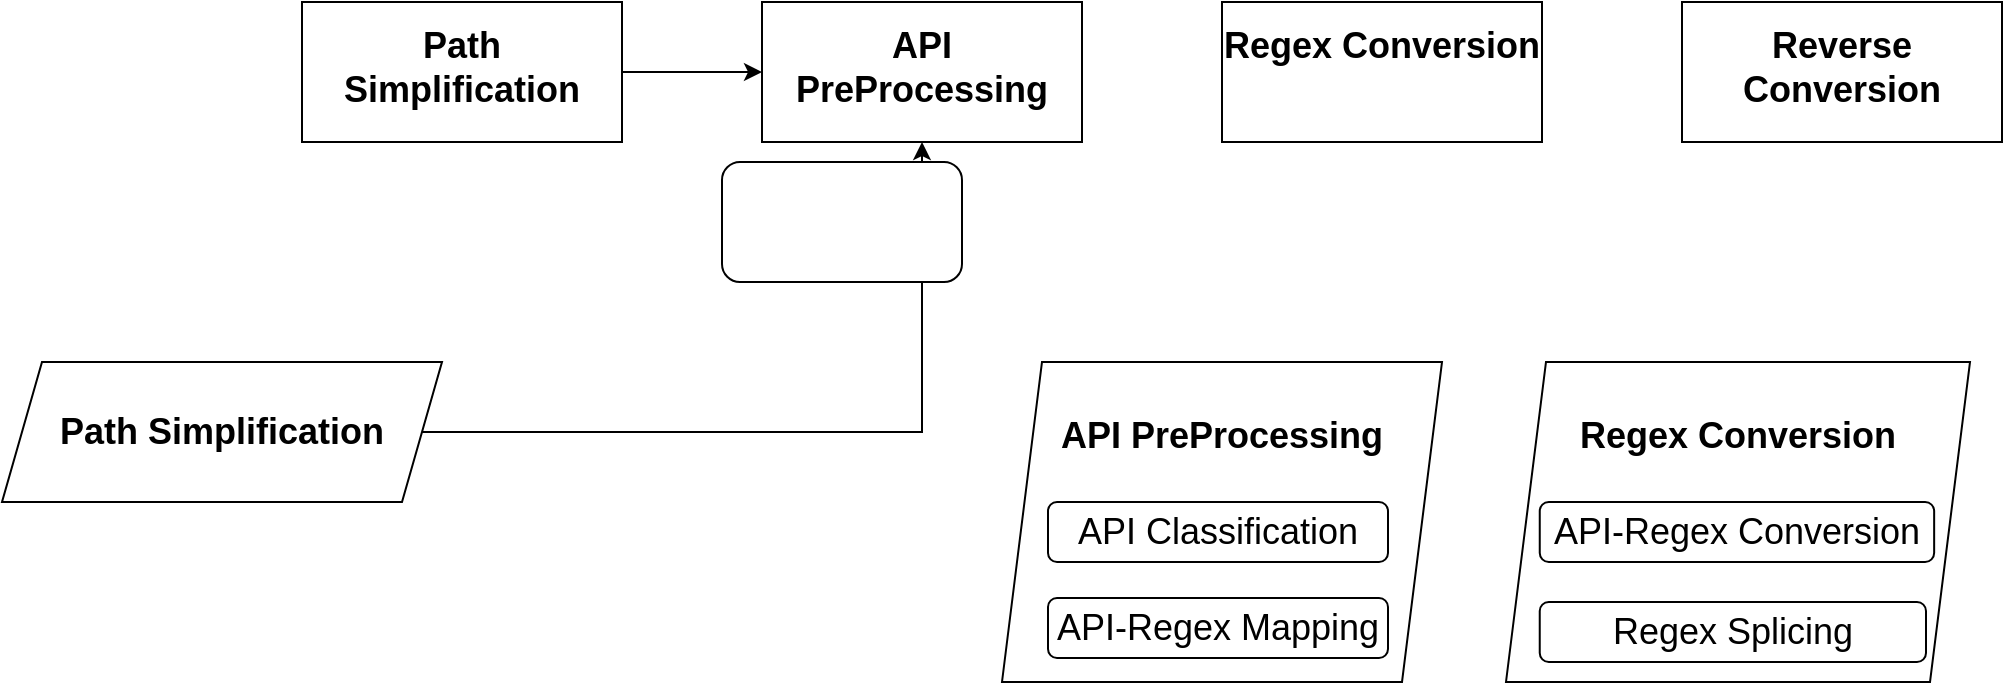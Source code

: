 <mxfile version="16.6.1" type="github">
  <diagram name="Page-1" id="929967ad-93f9-6ef4-fab6-5d389245f69c">
    <mxGraphModel dx="1929" dy="1106" grid="1" gridSize="10" guides="1" tooltips="1" connect="1" arrows="1" fold="1" page="1" pageScale="1.5" pageWidth="1169" pageHeight="826" background="none" math="0" shadow="0">
      <root>
        <mxCell id="0" style=";html=1;" />
        <mxCell id="1" style=";html=1;" parent="0" />
        <mxCell id="1672d66443f91eb5-13" style="edgeStyle=orthogonalEdgeStyle;rounded=0;html=1;jettySize=auto;orthogonalLoop=1;endArrow=circlePlus;endFill=0;" parent="1" source="1672d66443f91eb5-4" edge="1">
          <mxGeometry relative="1" as="geometry">
            <Array as="points">
              <mxPoint x="477" y="485" />
              <mxPoint x="517" y="485" />
            </Array>
            <mxPoint x="517" y="445.0" as="targetPoint" />
          </mxGeometry>
        </mxCell>
        <mxCell id="1672d66443f91eb5-15" style="edgeStyle=orthogonalEdgeStyle;rounded=0;html=1;endArrow=circlePlus;endFill=0;jettySize=auto;orthogonalLoop=1;" parent="1" source="1672d66443f91eb5-5" edge="1">
          <mxGeometry relative="1" as="geometry">
            <Array as="points">
              <mxPoint x="717" y="485" />
              <mxPoint x="517" y="485" />
            </Array>
            <mxPoint x="517" y="445.0" as="targetPoint" />
          </mxGeometry>
        </mxCell>
        <mxCell id="1672d66443f91eb5-16" style="edgeStyle=orthogonalEdgeStyle;rounded=0;html=1;endArrow=circlePlus;endFill=0;jettySize=auto;orthogonalLoop=1;entryX=0.25;entryY=1;" parent="1" source="1672d66443f91eb5-7" edge="1">
          <mxGeometry relative="1" as="geometry">
            <Array as="points">
              <mxPoint x="627" y="635" />
              <mxPoint x="677" y="635" />
            </Array>
            <mxPoint x="677" y="605.0" as="targetPoint" />
          </mxGeometry>
        </mxCell>
        <mxCell id="1672d66443f91eb5-17" style="edgeStyle=orthogonalEdgeStyle;rounded=0;html=1;endArrow=circlePlus;endFill=0;jettySize=auto;orthogonalLoop=1;entryX=0.5;entryY=1;" parent="1" source="1672d66443f91eb5-8" edge="1">
          <mxGeometry relative="1" as="geometry">
            <Array as="points">
              <mxPoint x="817" y="635" />
              <mxPoint x="717" y="635" />
            </Array>
            <mxPoint x="717" y="605.0" as="targetPoint" />
          </mxGeometry>
        </mxCell>
        <mxCell id="cCspnFSM4ksfWUjLRAov-4" style="edgeStyle=orthogonalEdgeStyle;rounded=0;orthogonalLoop=1;jettySize=auto;html=1;entryX=0;entryY=0.5;entryDx=0;entryDy=0;fontSize=18;" edge="1" parent="1" source="1672d66443f91eb5-9" target="cCspnFSM4ksfWUjLRAov-1">
          <mxGeometry relative="1" as="geometry" />
        </mxCell>
        <mxCell id="1672d66443f91eb5-9" value="&lt;p&gt;&lt;font style=&quot;font-size: 18px&quot;&gt;Path Simplification&lt;/font&gt;&lt;/p&gt;" style="shape=rect;html=1;overflow=fill;whiteSpace=wrap;align=center;fontStyle=1" parent="1" vertex="1">
          <mxGeometry x="410" y="290" width="160" height="70" as="geometry" />
        </mxCell>
        <mxCell id="cCspnFSM4ksfWUjLRAov-1" value="&lt;p&gt;&lt;font style=&quot;font-size: 18px&quot;&gt;API PreProcessing&lt;/font&gt;&lt;/p&gt;" style="shape=rect;html=1;overflow=fill;whiteSpace=wrap;align=center;fontStyle=1" vertex="1" parent="1">
          <mxGeometry x="640" y="290" width="160" height="70" as="geometry" />
        </mxCell>
        <mxCell id="cCspnFSM4ksfWUjLRAov-2" value="&lt;p&gt;&lt;font style=&quot;font-size: 18px&quot;&gt;Regex Conversion&lt;/font&gt;&lt;/p&gt;" style="shape=rect;html=1;overflow=fill;whiteSpace=wrap;align=center;fontStyle=1" vertex="1" parent="1">
          <mxGeometry x="870" y="290" width="160" height="70" as="geometry" />
        </mxCell>
        <mxCell id="cCspnFSM4ksfWUjLRAov-3" value="&lt;p&gt;&lt;font style=&quot;font-size: 18px&quot;&gt;Reverse Conversion&lt;/font&gt;&lt;/p&gt;" style="shape=rect;html=1;overflow=fill;whiteSpace=wrap;align=center;fontStyle=1" vertex="1" parent="1">
          <mxGeometry x="1100" y="290" width="160" height="70" as="geometry" />
        </mxCell>
        <mxCell id="cCspnFSM4ksfWUjLRAov-6" style="edgeStyle=orthogonalEdgeStyle;rounded=0;orthogonalLoop=1;jettySize=auto;html=1;fontSize=18;entryX=0.5;entryY=1;entryDx=0;entryDy=0;" edge="1" parent="1" source="cCspnFSM4ksfWUjLRAov-5" target="cCspnFSM4ksfWUjLRAov-1">
          <mxGeometry relative="1" as="geometry">
            <mxPoint x="490" y="360.0" as="targetPoint" />
          </mxGeometry>
        </mxCell>
        <mxCell id="cCspnFSM4ksfWUjLRAov-5" value="&lt;span style=&quot;font-weight: 700&quot;&gt;Path Simplification&lt;/span&gt;" style="shape=parallelogram;perimeter=parallelogramPerimeter;whiteSpace=wrap;html=1;fixedSize=1;fontSize=18;" vertex="1" parent="1">
          <mxGeometry x="260" y="470" width="220" height="70" as="geometry" />
        </mxCell>
        <mxCell id="cCspnFSM4ksfWUjLRAov-9" value="" style="rounded=1;whiteSpace=wrap;html=1;fontSize=18;" vertex="1" parent="1">
          <mxGeometry x="620" y="370" width="120" height="60" as="geometry" />
        </mxCell>
        <mxCell id="cCspnFSM4ksfWUjLRAov-12" value="" style="group" vertex="1" connectable="0" parent="1">
          <mxGeometry x="760" y="470" width="220" height="160" as="geometry" />
        </mxCell>
        <mxCell id="cCspnFSM4ksfWUjLRAov-13" value="" style="group" vertex="1" connectable="0" parent="cCspnFSM4ksfWUjLRAov-12">
          <mxGeometry width="220" height="160" as="geometry" />
        </mxCell>
        <mxCell id="cCspnFSM4ksfWUjLRAov-7" value="&lt;span style=&quot;font-weight: 700&quot;&gt;&lt;br&gt;API PreProcessing&lt;br&gt;&lt;br&gt;&lt;br&gt;&lt;br&gt;&lt;br&gt;&lt;/span&gt;&lt;br&gt;" style="shape=parallelogram;perimeter=parallelogramPerimeter;whiteSpace=wrap;html=1;fixedSize=1;fontSize=18;" vertex="1" parent="cCspnFSM4ksfWUjLRAov-13">
          <mxGeometry width="220" height="160" as="geometry" />
        </mxCell>
        <mxCell id="cCspnFSM4ksfWUjLRAov-10" value="API Classification" style="rounded=1;whiteSpace=wrap;html=1;fontSize=18;" vertex="1" parent="cCspnFSM4ksfWUjLRAov-13">
          <mxGeometry x="23" y="70" width="170" height="30" as="geometry" />
        </mxCell>
        <mxCell id="cCspnFSM4ksfWUjLRAov-11" value="API-Regex Mapping" style="rounded=1;whiteSpace=wrap;html=1;fontSize=18;" vertex="1" parent="cCspnFSM4ksfWUjLRAov-13">
          <mxGeometry x="23" y="118" width="170" height="30" as="geometry" />
        </mxCell>
        <mxCell id="cCspnFSM4ksfWUjLRAov-14" value="" style="group" vertex="1" connectable="0" parent="1">
          <mxGeometry x="1020" y="470" width="232" height="160" as="geometry" />
        </mxCell>
        <mxCell id="cCspnFSM4ksfWUjLRAov-15" value="" style="group" vertex="1" connectable="0" parent="cCspnFSM4ksfWUjLRAov-14">
          <mxGeometry x="-8" width="232.0" height="160" as="geometry" />
        </mxCell>
        <mxCell id="cCspnFSM4ksfWUjLRAov-16" value="&lt;b&gt;&lt;br&gt;Regex Conversion&lt;br&gt;&lt;br&gt;&lt;br&gt;&lt;br&gt;&lt;br&gt;&lt;br&gt;&lt;/b&gt;" style="shape=parallelogram;perimeter=parallelogramPerimeter;whiteSpace=wrap;html=1;fixedSize=1;fontSize=18;" vertex="1" parent="cCspnFSM4ksfWUjLRAov-15">
          <mxGeometry width="232.0" height="160" as="geometry" />
        </mxCell>
        <mxCell id="cCspnFSM4ksfWUjLRAov-17" value="API-Regex Conversion" style="rounded=1;whiteSpace=wrap;html=1;fontSize=18;" vertex="1" parent="cCspnFSM4ksfWUjLRAov-15">
          <mxGeometry x="16.873" y="70" width="197.2" height="30" as="geometry" />
        </mxCell>
        <mxCell id="cCspnFSM4ksfWUjLRAov-18" value="Regex Splicing" style="rounded=1;whiteSpace=wrap;html=1;fontSize=18;" vertex="1" parent="cCspnFSM4ksfWUjLRAov-15">
          <mxGeometry x="16.87" y="120" width="193.13" height="30" as="geometry" />
        </mxCell>
      </root>
    </mxGraphModel>
  </diagram>
</mxfile>
